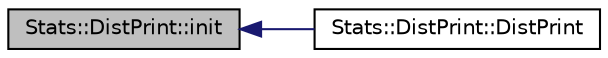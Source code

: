 digraph G
{
  edge [fontname="Helvetica",fontsize="10",labelfontname="Helvetica",labelfontsize="10"];
  node [fontname="Helvetica",fontsize="10",shape=record];
  rankdir=LR;
  Node1 [label="Stats::DistPrint::init",height=0.2,width=0.4,color="black", fillcolor="grey75", style="filled" fontcolor="black"];
  Node1 -> Node2 [dir=back,color="midnightblue",fontsize="10",style="solid",fontname="Helvetica"];
  Node2 [label="Stats::DistPrint::DistPrint",height=0.2,width=0.4,color="black", fillcolor="white", style="filled",URL="$structStats_1_1DistPrint.html#a02bef5dd3b54fc1e6cc78cad64c32bd0"];
}
